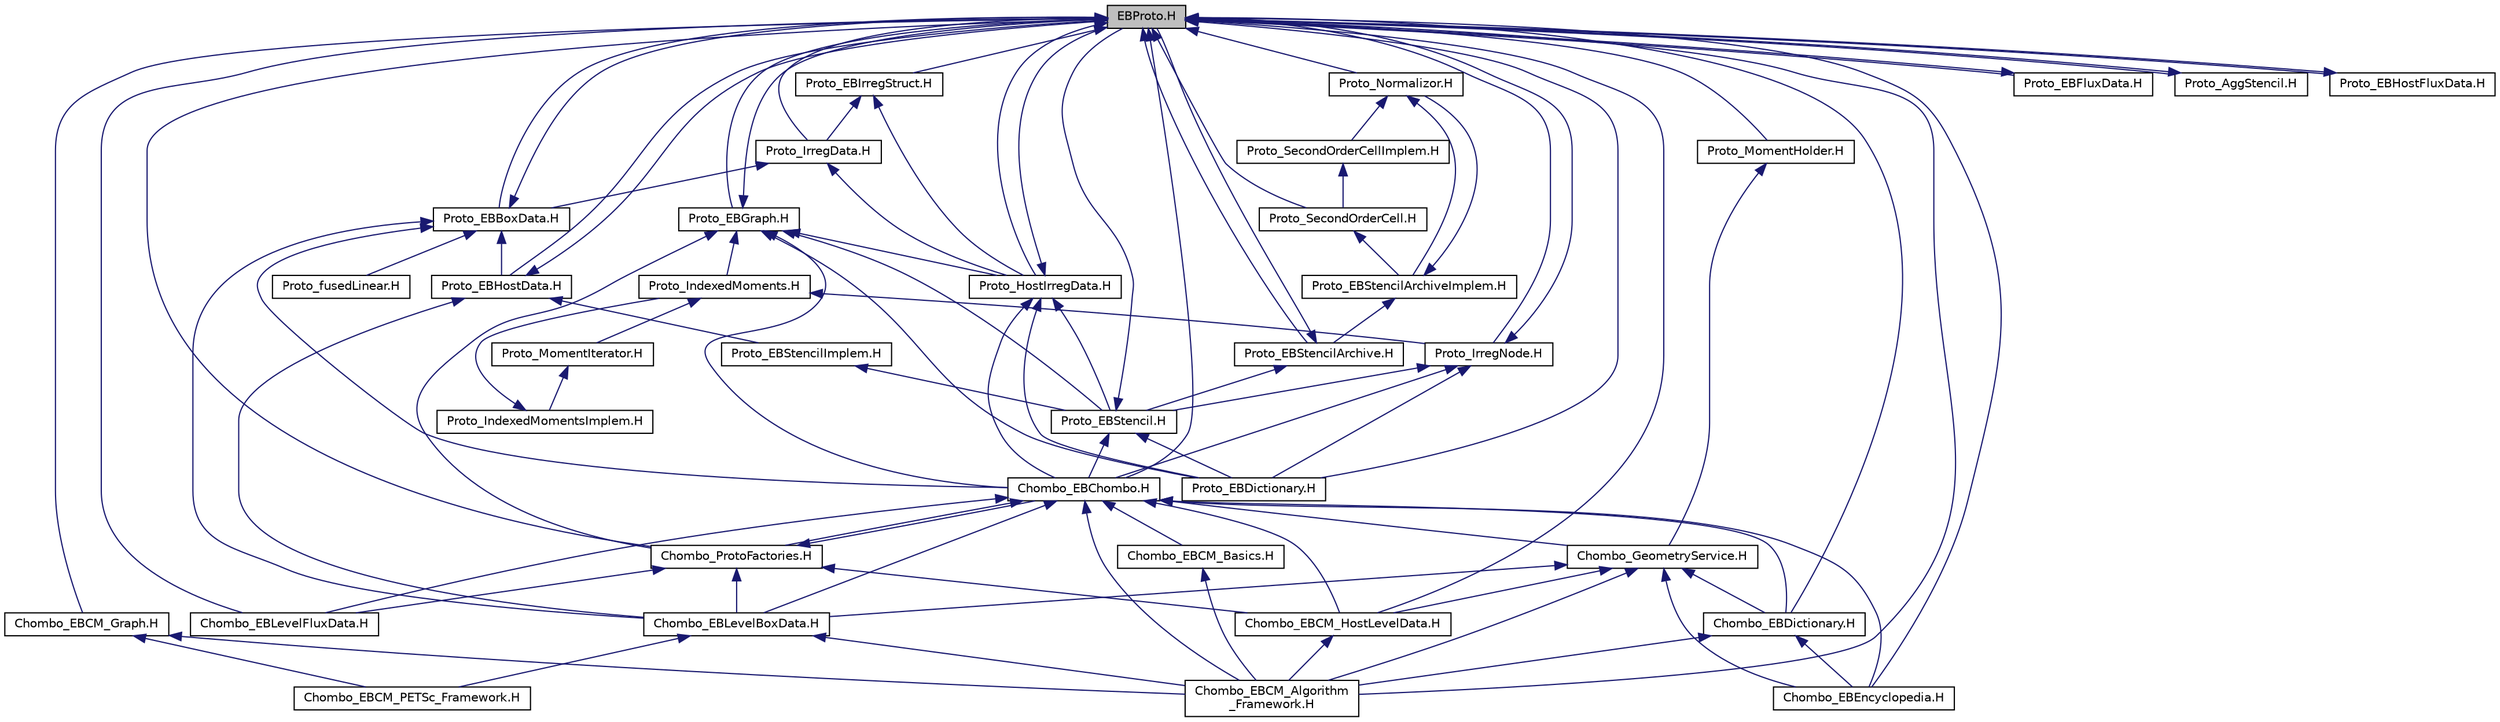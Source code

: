 digraph "EBProto.H"
{
  edge [fontname="Helvetica",fontsize="10",labelfontname="Helvetica",labelfontsize="10"];
  node [fontname="Helvetica",fontsize="10",shape=record];
  Node107 [label="EBProto.H",height=0.2,width=0.4,color="black", fillcolor="grey75", style="filled", fontcolor="black"];
  Node107 -> Node108 [dir="back",color="midnightblue",fontsize="10",style="solid",fontname="Helvetica"];
  Node108 [label="Chombo_EBCM_Algorithm\l_Framework.H",height=0.2,width=0.4,color="black", fillcolor="white", style="filled",URL="$Chombo__EBCM__Algorithm__Framework_8H.html"];
  Node107 -> Node109 [dir="back",color="midnightblue",fontsize="10",style="solid",fontname="Helvetica"];
  Node109 [label="Chombo_EBCM_Graph.H",height=0.2,width=0.4,color="black", fillcolor="white", style="filled",URL="$Chombo__EBCM__Graph_8H.html"];
  Node109 -> Node108 [dir="back",color="midnightblue",fontsize="10",style="solid",fontname="Helvetica"];
  Node109 -> Node110 [dir="back",color="midnightblue",fontsize="10",style="solid",fontname="Helvetica"];
  Node110 [label="Chombo_EBCM_PETSc_Framework.H",height=0.2,width=0.4,color="black", fillcolor="white", style="filled",URL="$Chombo__EBCM__PETSc__Framework_8H.html"];
  Node107 -> Node111 [dir="back",color="midnightblue",fontsize="10",style="solid",fontname="Helvetica"];
  Node111 [label="Chombo_EBCM_HostLevelData.H",height=0.2,width=0.4,color="black", fillcolor="white", style="filled",URL="$Chombo__EBCM__HostLevelData_8H.html"];
  Node111 -> Node108 [dir="back",color="midnightblue",fontsize="10",style="solid",fontname="Helvetica"];
  Node107 -> Node112 [dir="back",color="midnightblue",fontsize="10",style="solid",fontname="Helvetica"];
  Node112 [label="Proto_HostIrregData.H",height=0.2,width=0.4,color="black", fillcolor="white", style="filled",URL="$Proto__HostIrregData_8H.html"];
  Node112 -> Node107 [dir="back",color="midnightblue",fontsize="10",style="solid",fontname="Helvetica"];
  Node112 -> Node113 [dir="back",color="midnightblue",fontsize="10",style="solid",fontname="Helvetica"];
  Node113 [label="Proto_EBStencil.H",height=0.2,width=0.4,color="black", fillcolor="white", style="filled",URL="$Proto__EBStencil_8H.html"];
  Node113 -> Node107 [dir="back",color="midnightblue",fontsize="10",style="solid",fontname="Helvetica"];
  Node113 -> Node114 [dir="back",color="midnightblue",fontsize="10",style="solid",fontname="Helvetica"];
  Node114 [label="Proto_EBDictionary.H",height=0.2,width=0.4,color="black", fillcolor="white", style="filled",URL="$Proto__EBDictionary_8H.html"];
  Node113 -> Node115 [dir="back",color="midnightblue",fontsize="10",style="solid",fontname="Helvetica"];
  Node115 [label="Chombo_EBChombo.H",height=0.2,width=0.4,color="black", fillcolor="white", style="filled",URL="$Chombo__EBChombo_8H.html"];
  Node115 -> Node108 [dir="back",color="midnightblue",fontsize="10",style="solid",fontname="Helvetica"];
  Node115 -> Node111 [dir="back",color="midnightblue",fontsize="10",style="solid",fontname="Helvetica"];
  Node115 -> Node116 [dir="back",color="midnightblue",fontsize="10",style="solid",fontname="Helvetica"];
  Node116 [label="Chombo_EBCM_Basics.H",height=0.2,width=0.4,color="black", fillcolor="white", style="filled",URL="$Chombo__EBCM__Basics_8H.html"];
  Node116 -> Node108 [dir="back",color="midnightblue",fontsize="10",style="solid",fontname="Helvetica"];
  Node115 -> Node117 [dir="back",color="midnightblue",fontsize="10",style="solid",fontname="Helvetica"];
  Node117 [label="Chombo_ProtoFactories.H",height=0.2,width=0.4,color="black", fillcolor="white", style="filled",URL="$Chombo__ProtoFactories_8H.html"];
  Node117 -> Node111 [dir="back",color="midnightblue",fontsize="10",style="solid",fontname="Helvetica"];
  Node117 -> Node115 [dir="back",color="midnightblue",fontsize="10",style="solid",fontname="Helvetica"];
  Node117 -> Node118 [dir="back",color="midnightblue",fontsize="10",style="solid",fontname="Helvetica"];
  Node118 [label="Chombo_EBLevelBoxData.H",height=0.2,width=0.4,color="black", fillcolor="white", style="filled",URL="$Chombo__EBLevelBoxData_8H.html"];
  Node118 -> Node108 [dir="back",color="midnightblue",fontsize="10",style="solid",fontname="Helvetica"];
  Node118 -> Node110 [dir="back",color="midnightblue",fontsize="10",style="solid",fontname="Helvetica"];
  Node117 -> Node119 [dir="back",color="midnightblue",fontsize="10",style="solid",fontname="Helvetica"];
  Node119 [label="Chombo_EBLevelFluxData.H",height=0.2,width=0.4,color="black", fillcolor="white", style="filled",URL="$Chombo__EBLevelFluxData_8H.html"];
  Node115 -> Node120 [dir="back",color="midnightblue",fontsize="10",style="solid",fontname="Helvetica"];
  Node120 [label="Chombo_EBDictionary.H",height=0.2,width=0.4,color="black", fillcolor="white", style="filled",URL="$Chombo__EBDictionary_8H.html"];
  Node120 -> Node108 [dir="back",color="midnightblue",fontsize="10",style="solid",fontname="Helvetica"];
  Node120 -> Node121 [dir="back",color="midnightblue",fontsize="10",style="solid",fontname="Helvetica"];
  Node121 [label="Chombo_EBEncyclopedia.H",height=0.2,width=0.4,color="black", fillcolor="white", style="filled",URL="$Chombo__EBEncyclopedia_8H.html"];
  Node115 -> Node122 [dir="back",color="midnightblue",fontsize="10",style="solid",fontname="Helvetica"];
  Node122 [label="Chombo_GeometryService.H",height=0.2,width=0.4,color="black", fillcolor="white", style="filled",URL="$Chombo__GeometryService_8H.html"];
  Node122 -> Node108 [dir="back",color="midnightblue",fontsize="10",style="solid",fontname="Helvetica"];
  Node122 -> Node111 [dir="back",color="midnightblue",fontsize="10",style="solid",fontname="Helvetica"];
  Node122 -> Node120 [dir="back",color="midnightblue",fontsize="10",style="solid",fontname="Helvetica"];
  Node122 -> Node121 [dir="back",color="midnightblue",fontsize="10",style="solid",fontname="Helvetica"];
  Node122 -> Node118 [dir="back",color="midnightblue",fontsize="10",style="solid",fontname="Helvetica"];
  Node115 -> Node121 [dir="back",color="midnightblue",fontsize="10",style="solid",fontname="Helvetica"];
  Node115 -> Node118 [dir="back",color="midnightblue",fontsize="10",style="solid",fontname="Helvetica"];
  Node115 -> Node119 [dir="back",color="midnightblue",fontsize="10",style="solid",fontname="Helvetica"];
  Node112 -> Node114 [dir="back",color="midnightblue",fontsize="10",style="solid",fontname="Helvetica"];
  Node112 -> Node115 [dir="back",color="midnightblue",fontsize="10",style="solid",fontname="Helvetica"];
  Node107 -> Node123 [dir="back",color="midnightblue",fontsize="10",style="solid",fontname="Helvetica"];
  Node123 [label="Proto_EBIrregStruct.H",height=0.2,width=0.4,color="black", fillcolor="white", style="filled",URL="$Proto__EBIrregStruct_8H.html"];
  Node123 -> Node112 [dir="back",color="midnightblue",fontsize="10",style="solid",fontname="Helvetica"];
  Node123 -> Node124 [dir="back",color="midnightblue",fontsize="10",style="solid",fontname="Helvetica"];
  Node124 [label="Proto_IrregData.H",height=0.2,width=0.4,color="black", fillcolor="white", style="filled",URL="$Proto__IrregData_8H.html"];
  Node124 -> Node112 [dir="back",color="midnightblue",fontsize="10",style="solid",fontname="Helvetica"];
  Node124 -> Node125 [dir="back",color="midnightblue",fontsize="10",style="solid",fontname="Helvetica"];
  Node125 [label="Proto_EBBoxData.H",height=0.2,width=0.4,color="black", fillcolor="white", style="filled",URL="$Proto__EBBoxData_8H.html"];
  Node125 -> Node107 [dir="back",color="midnightblue",fontsize="10",style="solid",fontname="Helvetica"];
  Node125 -> Node126 [dir="back",color="midnightblue",fontsize="10",style="solid",fontname="Helvetica"];
  Node126 [label="Proto_EBHostData.H",height=0.2,width=0.4,color="black", fillcolor="white", style="filled",URL="$Proto__EBHostData_8H.html"];
  Node126 -> Node127 [dir="back",color="midnightblue",fontsize="10",style="solid",fontname="Helvetica"];
  Node127 [label="Proto_EBStencilImplem.H",height=0.2,width=0.4,color="black", fillcolor="white", style="filled",URL="$Proto__EBStencilImplem_8H.html"];
  Node127 -> Node113 [dir="back",color="midnightblue",fontsize="10",style="solid",fontname="Helvetica"];
  Node126 -> Node107 [dir="back",color="midnightblue",fontsize="10",style="solid",fontname="Helvetica"];
  Node126 -> Node118 [dir="back",color="midnightblue",fontsize="10",style="solid",fontname="Helvetica"];
  Node125 -> Node128 [dir="back",color="midnightblue",fontsize="10",style="solid",fontname="Helvetica"];
  Node128 [label="Proto_fusedLinear.H",height=0.2,width=0.4,color="black", fillcolor="white", style="filled",URL="$Proto__fusedLinear_8H.html"];
  Node125 -> Node115 [dir="back",color="midnightblue",fontsize="10",style="solid",fontname="Helvetica"];
  Node125 -> Node118 [dir="back",color="midnightblue",fontsize="10",style="solid",fontname="Helvetica"];
  Node107 -> Node124 [dir="back",color="midnightblue",fontsize="10",style="solid",fontname="Helvetica"];
  Node107 -> Node129 [dir="back",color="midnightblue",fontsize="10",style="solid",fontname="Helvetica"];
  Node129 [label="Proto_IrregNode.H",height=0.2,width=0.4,color="black", fillcolor="white", style="filled",URL="$Proto__IrregNode_8H.html"];
  Node129 -> Node107 [dir="back",color="midnightblue",fontsize="10",style="solid",fontname="Helvetica"];
  Node129 -> Node113 [dir="back",color="midnightblue",fontsize="10",style="solid",fontname="Helvetica"];
  Node129 -> Node114 [dir="back",color="midnightblue",fontsize="10",style="solid",fontname="Helvetica"];
  Node129 -> Node115 [dir="back",color="midnightblue",fontsize="10",style="solid",fontname="Helvetica"];
  Node107 -> Node130 [dir="back",color="midnightblue",fontsize="10",style="solid",fontname="Helvetica"];
  Node130 [label="Proto_EBGraph.H",height=0.2,width=0.4,color="black", fillcolor="white", style="filled",URL="$Proto__EBGraph_8H.html"];
  Node130 -> Node112 [dir="back",color="midnightblue",fontsize="10",style="solid",fontname="Helvetica"];
  Node130 -> Node131 [dir="back",color="midnightblue",fontsize="10",style="solid",fontname="Helvetica"];
  Node131 [label="Proto_IndexedMoments.H",height=0.2,width=0.4,color="black", fillcolor="white", style="filled",URL="$Proto__IndexedMoments_8H.html"];
  Node131 -> Node129 [dir="back",color="midnightblue",fontsize="10",style="solid",fontname="Helvetica"];
  Node131 -> Node132 [dir="back",color="midnightblue",fontsize="10",style="solid",fontname="Helvetica"];
  Node132 [label="Proto_MomentIterator.H",height=0.2,width=0.4,color="black", fillcolor="white", style="filled",URL="$Proto__MomentIterator_8H.html"];
  Node132 -> Node133 [dir="back",color="midnightblue",fontsize="10",style="solid",fontname="Helvetica"];
  Node133 [label="Proto_IndexedMomentsImplem.H",height=0.2,width=0.4,color="black", fillcolor="white", style="filled",URL="$Proto__IndexedMomentsImplem_8H.html"];
  Node133 -> Node131 [dir="back",color="midnightblue",fontsize="10",style="solid",fontname="Helvetica"];
  Node130 -> Node107 [dir="back",color="midnightblue",fontsize="10",style="solid",fontname="Helvetica"];
  Node130 -> Node113 [dir="back",color="midnightblue",fontsize="10",style="solid",fontname="Helvetica"];
  Node130 -> Node114 [dir="back",color="midnightblue",fontsize="10",style="solid",fontname="Helvetica"];
  Node130 -> Node115 [dir="back",color="midnightblue",fontsize="10",style="solid",fontname="Helvetica"];
  Node130 -> Node117 [dir="back",color="midnightblue",fontsize="10",style="solid",fontname="Helvetica"];
  Node107 -> Node125 [dir="back",color="midnightblue",fontsize="10",style="solid",fontname="Helvetica"];
  Node107 -> Node134 [dir="back",color="midnightblue",fontsize="10",style="solid",fontname="Helvetica"];
  Node134 [label="Proto_EBFluxData.H",height=0.2,width=0.4,color="black", fillcolor="white", style="filled",URL="$Proto__EBFluxData_8H.html"];
  Node134 -> Node107 [dir="back",color="midnightblue",fontsize="10",style="solid",fontname="Helvetica"];
  Node107 -> Node135 [dir="back",color="midnightblue",fontsize="10",style="solid",fontname="Helvetica"];
  Node135 [label="Proto_AggStencil.H",height=0.2,width=0.4,color="black", fillcolor="white", style="filled",URL="$Proto__AggStencil_8H.html"];
  Node135 -> Node107 [dir="back",color="midnightblue",fontsize="10",style="solid",fontname="Helvetica"];
  Node107 -> Node136 [dir="back",color="midnightblue",fontsize="10",style="solid",fontname="Helvetica"];
  Node136 [label="Proto_EBStencilArchive.H",height=0.2,width=0.4,color="black", fillcolor="white", style="filled",URL="$Proto__EBStencilArchive_8H.html"];
  Node136 -> Node113 [dir="back",color="midnightblue",fontsize="10",style="solid",fontname="Helvetica"];
  Node136 -> Node107 [dir="back",color="midnightblue",fontsize="10",style="solid",fontname="Helvetica"];
  Node107 -> Node137 [dir="back",color="midnightblue",fontsize="10",style="solid",fontname="Helvetica"];
  Node137 [label="Proto_Normalizor.H",height=0.2,width=0.4,color="black", fillcolor="white", style="filled",URL="$Proto__Normalizor_8H.html"];
  Node137 -> Node138 [dir="back",color="midnightblue",fontsize="10",style="solid",fontname="Helvetica"];
  Node138 [label="Proto_EBStencilArchiveImplem.H",height=0.2,width=0.4,color="black", fillcolor="white", style="filled",URL="$Proto__EBStencilArchiveImplem_8H.html"];
  Node138 -> Node136 [dir="back",color="midnightblue",fontsize="10",style="solid",fontname="Helvetica"];
  Node138 -> Node137 [dir="back",color="midnightblue",fontsize="10",style="solid",fontname="Helvetica"];
  Node137 -> Node139 [dir="back",color="midnightblue",fontsize="10",style="solid",fontname="Helvetica"];
  Node139 [label="Proto_SecondOrderCellImplem.H",height=0.2,width=0.4,color="black", fillcolor="white", style="filled",URL="$Proto__SecondOrderCellImplem_8H.html"];
  Node139 -> Node140 [dir="back",color="midnightblue",fontsize="10",style="solid",fontname="Helvetica"];
  Node140 [label="Proto_SecondOrderCell.H",height=0.2,width=0.4,color="black", fillcolor="white", style="filled",URL="$Proto__SecondOrderCell_8H.html"];
  Node140 -> Node138 [dir="back",color="midnightblue",fontsize="10",style="solid",fontname="Helvetica"];
  Node107 -> Node140 [dir="back",color="midnightblue",fontsize="10",style="solid",fontname="Helvetica"];
  Node107 -> Node126 [dir="back",color="midnightblue",fontsize="10",style="solid",fontname="Helvetica"];
  Node107 -> Node141 [dir="back",color="midnightblue",fontsize="10",style="solid",fontname="Helvetica"];
  Node141 [label="Proto_EBHostFluxData.H",height=0.2,width=0.4,color="black", fillcolor="white", style="filled",URL="$Proto__EBHostFluxData_8H.html"];
  Node141 -> Node107 [dir="back",color="midnightblue",fontsize="10",style="solid",fontname="Helvetica"];
  Node107 -> Node114 [dir="back",color="midnightblue",fontsize="10",style="solid",fontname="Helvetica"];
  Node107 -> Node142 [dir="back",color="midnightblue",fontsize="10",style="solid",fontname="Helvetica"];
  Node142 [label="Proto_MomentHolder.H",height=0.2,width=0.4,color="black", fillcolor="white", style="filled",URL="$Proto__MomentHolder_8H.html"];
  Node142 -> Node122 [dir="back",color="midnightblue",fontsize="10",style="solid",fontname="Helvetica"];
  Node107 -> Node115 [dir="back",color="midnightblue",fontsize="10",style="solid",fontname="Helvetica"];
  Node107 -> Node117 [dir="back",color="midnightblue",fontsize="10",style="solid",fontname="Helvetica"];
  Node107 -> Node120 [dir="back",color="midnightblue",fontsize="10",style="solid",fontname="Helvetica"];
  Node107 -> Node121 [dir="back",color="midnightblue",fontsize="10",style="solid",fontname="Helvetica"];
  Node107 -> Node119 [dir="back",color="midnightblue",fontsize="10",style="solid",fontname="Helvetica"];
}

